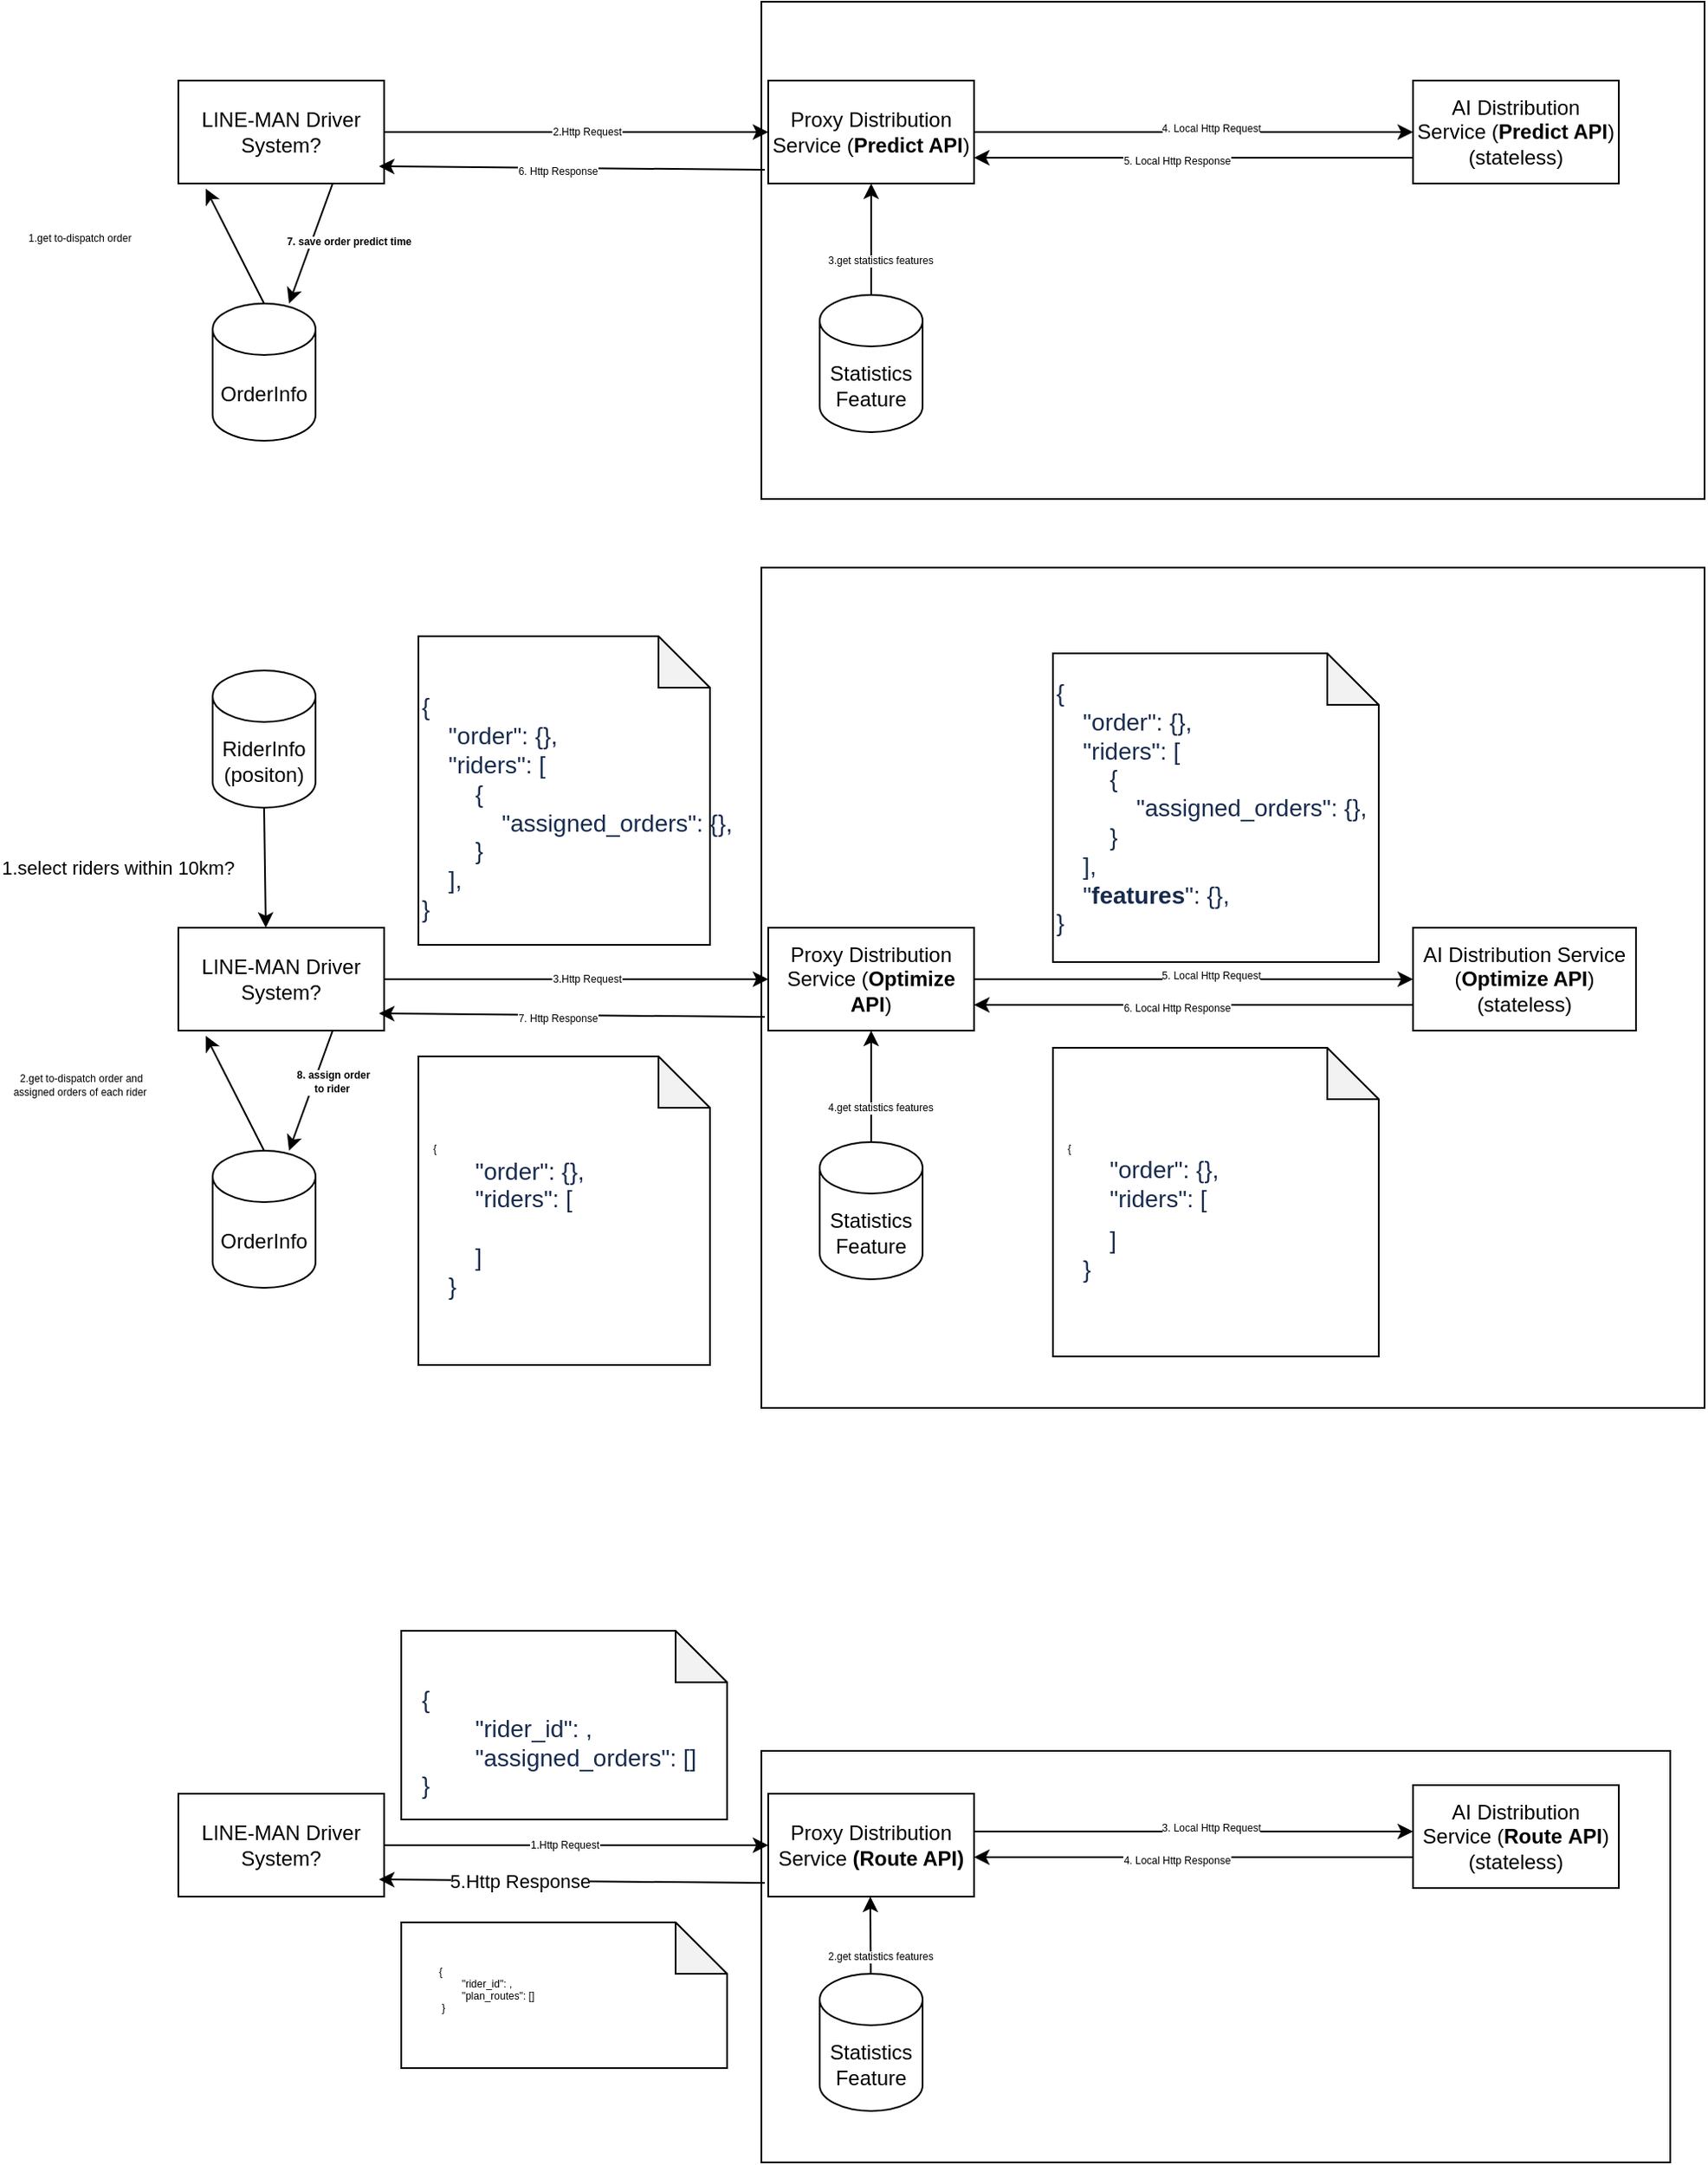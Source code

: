 <mxfile version="15.8.2" type="github">
  <diagram id="UrERXHZdIGTIm_CbAjfe" name="Page-1">
    <mxGraphModel dx="2253" dy="1841" grid="1" gridSize="10" guides="1" tooltips="1" connect="1" arrows="1" fold="1" page="1" pageScale="1" pageWidth="827" pageHeight="1169" math="0" shadow="0">
      <root>
        <mxCell id="0" />
        <mxCell id="1" parent="0" />
        <mxCell id="3THh6rw6eyRS72BGK_Mf-14" value="" style="shape=note;whiteSpace=wrap;html=1;backgroundOutline=1;darkOpacity=0.05;fontSize=6;align=left;" vertex="1" parent="1">
          <mxGeometry x="80" y="820" width="190" height="85" as="geometry" />
        </mxCell>
        <mxCell id="3THh6rw6eyRS72BGK_Mf-13" value="" style="shape=note;whiteSpace=wrap;html=1;backgroundOutline=1;darkOpacity=0.05;fontSize=6;align=left;" vertex="1" parent="1">
          <mxGeometry x="80" y="650" width="190" height="110" as="geometry" />
        </mxCell>
        <mxCell id="cH-sBmM9aZV_j8s1_zVg-36" value="" style="rounded=0;whiteSpace=wrap;html=1;fontSize=6;align=left;" parent="1" vertex="1">
          <mxGeometry x="290" y="30" width="550" height="490" as="geometry" />
        </mxCell>
        <mxCell id="cH-sBmM9aZV_j8s1_zVg-25" value="" style="shape=note;whiteSpace=wrap;html=1;backgroundOutline=1;darkOpacity=0.05;fontSize=6;align=left;" parent="1" vertex="1">
          <mxGeometry x="90" y="70" width="170" height="180" as="geometry" />
        </mxCell>
        <mxCell id="cH-sBmM9aZV_j8s1_zVg-1" value="AI Distribution Service (&lt;b&gt;Optimize API&lt;/b&gt;)&lt;br&gt;(stateless)" style="rounded=0;whiteSpace=wrap;html=1;" parent="1" vertex="1">
          <mxGeometry x="670" y="240" width="130" height="60" as="geometry" />
        </mxCell>
        <mxCell id="cH-sBmM9aZV_j8s1_zVg-2" value="Proxy Distribution Service (&lt;b&gt;Optimize API&lt;/b&gt;)" style="rounded=0;whiteSpace=wrap;html=1;" parent="1" vertex="1">
          <mxGeometry x="294" y="240" width="120" height="60" as="geometry" />
        </mxCell>
        <mxCell id="cH-sBmM9aZV_j8s1_zVg-3" value="LINE-MAN Driver System?" style="rounded=0;whiteSpace=wrap;html=1;" parent="1" vertex="1">
          <mxGeometry x="-50" y="240" width="120" height="60" as="geometry" />
        </mxCell>
        <mxCell id="cH-sBmM9aZV_j8s1_zVg-4" value="OrderInfo" style="shape=cylinder3;whiteSpace=wrap;html=1;boundedLbl=1;backgroundOutline=1;size=15;" parent="1" vertex="1">
          <mxGeometry x="-30" y="370" width="60" height="80" as="geometry" />
        </mxCell>
        <mxCell id="cH-sBmM9aZV_j8s1_zVg-5" value="" style="endArrow=classic;html=1;rounded=0;exitX=0.5;exitY=0;exitDx=0;exitDy=0;exitPerimeter=0;entryX=0.133;entryY=1.05;entryDx=0;entryDy=0;entryPerimeter=0;" parent="1" source="cH-sBmM9aZV_j8s1_zVg-4" target="cH-sBmM9aZV_j8s1_zVg-3" edge="1">
          <mxGeometry width="50" height="50" relative="1" as="geometry">
            <mxPoint x="390" y="360" as="sourcePoint" />
            <mxPoint y="300" as="targetPoint" />
          </mxGeometry>
        </mxCell>
        <mxCell id="cH-sBmM9aZV_j8s1_zVg-15" value="2.get to-dispatch order and &lt;br&gt;assigned orders of each rider&amp;nbsp;" style="edgeLabel;html=1;align=center;verticalAlign=middle;resizable=0;points=[];fontSize=6;" parent="cH-sBmM9aZV_j8s1_zVg-5" vertex="1" connectable="0">
          <mxGeometry x="0.014" y="-1" relative="1" as="geometry">
            <mxPoint x="-91" y="-4" as="offset" />
          </mxGeometry>
        </mxCell>
        <mxCell id="cH-sBmM9aZV_j8s1_zVg-6" value="RiderInfo&lt;br&gt;(positon)" style="shape=cylinder3;whiteSpace=wrap;html=1;boundedLbl=1;backgroundOutline=1;size=15;" parent="1" vertex="1">
          <mxGeometry x="-30" y="90" width="60" height="80" as="geometry" />
        </mxCell>
        <mxCell id="cH-sBmM9aZV_j8s1_zVg-7" value="" style="endArrow=classic;html=1;rounded=0;exitX=0.5;exitY=1;exitDx=0;exitDy=0;exitPerimeter=0;entryX=0.425;entryY=0;entryDx=0;entryDy=0;entryPerimeter=0;" parent="1" source="cH-sBmM9aZV_j8s1_zVg-6" target="cH-sBmM9aZV_j8s1_zVg-3" edge="1">
          <mxGeometry width="50" height="50" relative="1" as="geometry">
            <mxPoint x="20" y="380" as="sourcePoint" />
            <mxPoint x="90" y="280" as="targetPoint" />
          </mxGeometry>
        </mxCell>
        <mxCell id="cH-sBmM9aZV_j8s1_zVg-8" value="1.select riders within 10km?&amp;nbsp;" style="edgeLabel;html=1;align=center;verticalAlign=middle;resizable=0;points=[];" parent="cH-sBmM9aZV_j8s1_zVg-7" vertex="1" connectable="0">
          <mxGeometry x="-0.01" relative="1" as="geometry">
            <mxPoint x="-85" as="offset" />
          </mxGeometry>
        </mxCell>
        <mxCell id="cH-sBmM9aZV_j8s1_zVg-9" value="Statistics Feature" style="shape=cylinder3;whiteSpace=wrap;html=1;boundedLbl=1;backgroundOutline=1;size=15;" parent="1" vertex="1">
          <mxGeometry x="324" y="365" width="60" height="80" as="geometry" />
        </mxCell>
        <mxCell id="cH-sBmM9aZV_j8s1_zVg-11" value="" style="endArrow=classic;html=1;rounded=0;exitX=1;exitY=0.5;exitDx=0;exitDy=0;" parent="1" source="cH-sBmM9aZV_j8s1_zVg-2" target="cH-sBmM9aZV_j8s1_zVg-1" edge="1">
          <mxGeometry width="50" height="50" relative="1" as="geometry">
            <mxPoint x="530" y="230" as="sourcePoint" />
            <mxPoint x="580" y="180" as="targetPoint" />
          </mxGeometry>
        </mxCell>
        <mxCell id="cH-sBmM9aZV_j8s1_zVg-21" value="5. Local Http Request" style="edgeLabel;html=1;align=center;verticalAlign=middle;resizable=0;points=[];fontSize=6;" parent="cH-sBmM9aZV_j8s1_zVg-11" vertex="1" connectable="0">
          <mxGeometry x="0.08" y="2" relative="1" as="geometry">
            <mxPoint as="offset" />
          </mxGeometry>
        </mxCell>
        <mxCell id="cH-sBmM9aZV_j8s1_zVg-14" value="" style="endArrow=classic;html=1;rounded=0;exitX=1;exitY=0.5;exitDx=0;exitDy=0;" parent="1" source="cH-sBmM9aZV_j8s1_zVg-3" target="cH-sBmM9aZV_j8s1_zVg-2" edge="1">
          <mxGeometry width="50" height="50" relative="1" as="geometry">
            <mxPoint x="460" y="280" as="sourcePoint" />
            <mxPoint x="660" y="280" as="targetPoint" />
          </mxGeometry>
        </mxCell>
        <mxCell id="cH-sBmM9aZV_j8s1_zVg-16" value="3.Http Request" style="edgeLabel;html=1;align=center;verticalAlign=middle;resizable=0;points=[];fontSize=6;" parent="cH-sBmM9aZV_j8s1_zVg-14" vertex="1" connectable="0">
          <mxGeometry x="0.05" relative="1" as="geometry">
            <mxPoint as="offset" />
          </mxGeometry>
        </mxCell>
        <mxCell id="cH-sBmM9aZV_j8s1_zVg-19" value="" style="endArrow=classic;html=1;rounded=0;exitX=0.5;exitY=0;exitDx=0;exitDy=0;exitPerimeter=0;entryX=0.5;entryY=1;entryDx=0;entryDy=0;" parent="1" source="cH-sBmM9aZV_j8s1_zVg-9" target="cH-sBmM9aZV_j8s1_zVg-2" edge="1">
          <mxGeometry width="50" height="50" relative="1" as="geometry">
            <mxPoint x="350" y="380" as="sourcePoint" />
            <mxPoint x="390" y="300" as="targetPoint" />
          </mxGeometry>
        </mxCell>
        <mxCell id="cH-sBmM9aZV_j8s1_zVg-39" value="4.get statistics features&amp;nbsp;" style="edgeLabel;html=1;align=center;verticalAlign=middle;resizable=0;points=[];fontSize=6;" parent="cH-sBmM9aZV_j8s1_zVg-19" vertex="1" connectable="0">
          <mxGeometry x="-0.021" y="3" relative="1" as="geometry">
            <mxPoint x="9" y="12" as="offset" />
          </mxGeometry>
        </mxCell>
        <mxCell id="cH-sBmM9aZV_j8s1_zVg-22" value="" style="shape=note;whiteSpace=wrap;html=1;backgroundOutline=1;darkOpacity=0.05;fontSize=6;align=left;" parent="1" vertex="1">
          <mxGeometry x="460" y="80" width="190" height="180" as="geometry" />
        </mxCell>
        <mxCell id="cH-sBmM9aZV_j8s1_zVg-13" value="&lt;div&gt;&lt;font color=&quot;#172b4d&quot;&gt;&lt;span style=&quot;font-size: 14px&quot;&gt;{&lt;/span&gt;&lt;/font&gt;&lt;/div&gt;&lt;div&gt;&lt;font color=&quot;#172b4d&quot;&gt;&lt;span style=&quot;font-size: 14px&quot;&gt;&amp;nbsp; &amp;nbsp; &quot;order&quot;: {},&lt;/span&gt;&lt;/font&gt;&lt;/div&gt;&lt;div&gt;&lt;font color=&quot;#172b4d&quot;&gt;&lt;span style=&quot;font-size: 14px&quot;&gt;&amp;nbsp; &amp;nbsp; &quot;riders&quot;: [&lt;/span&gt;&lt;/font&gt;&lt;/div&gt;&lt;div&gt;&lt;font color=&quot;#172b4d&quot;&gt;&lt;span style=&quot;font-size: 14px&quot;&gt;&amp;nbsp; &amp;nbsp; &amp;nbsp; &amp;nbsp; {&lt;/span&gt;&lt;/font&gt;&lt;/div&gt;&lt;div&gt;&lt;font color=&quot;#172b4d&quot;&gt;&lt;span style=&quot;font-size: 14px&quot;&gt;&amp;nbsp; &amp;nbsp; &amp;nbsp; &amp;nbsp; &amp;nbsp; &amp;nbsp; &quot;assigned_orders&quot;: {},&lt;/span&gt;&lt;/font&gt;&lt;/div&gt;&lt;div&gt;&lt;font color=&quot;#172b4d&quot;&gt;&lt;span style=&quot;font-size: 14px&quot;&gt;&amp;nbsp; &amp;nbsp; &amp;nbsp; &amp;nbsp; }&lt;/span&gt;&lt;/font&gt;&lt;/div&gt;&lt;div&gt;&lt;font color=&quot;#172b4d&quot;&gt;&lt;span style=&quot;font-size: 14px&quot;&gt;&amp;nbsp; &amp;nbsp; ],&lt;/span&gt;&lt;/font&gt;&lt;/div&gt;&lt;div&gt;&lt;font color=&quot;#172b4d&quot;&gt;&lt;span style=&quot;font-size: 14px&quot;&gt;&amp;nbsp; &amp;nbsp; &quot;&lt;b&gt;features&lt;/b&gt;&quot;: {},&lt;/span&gt;&lt;/font&gt;&lt;/div&gt;&lt;div&gt;&lt;font color=&quot;#172b4d&quot;&gt;&lt;span style=&quot;font-size: 14px&quot;&gt;}&lt;/span&gt;&lt;/font&gt;&lt;/div&gt;" style="text;html=1;strokeColor=none;fillColor=none;align=left;verticalAlign=middle;whiteSpace=wrap;rounded=0;fontSize=6;" parent="1" vertex="1">
          <mxGeometry x="460" y="80" width="210" height="180" as="geometry" />
        </mxCell>
        <mxCell id="cH-sBmM9aZV_j8s1_zVg-23" value="&lt;div&gt;&lt;font color=&quot;#172b4d&quot;&gt;&lt;span style=&quot;font-size: 14px&quot;&gt;{&lt;/span&gt;&lt;/font&gt;&lt;/div&gt;&lt;div&gt;&lt;font color=&quot;#172b4d&quot;&gt;&lt;span style=&quot;font-size: 14px&quot;&gt;&amp;nbsp; &amp;nbsp; &quot;order&quot;: {},&lt;/span&gt;&lt;/font&gt;&lt;/div&gt;&lt;div&gt;&lt;font color=&quot;#172b4d&quot;&gt;&lt;span style=&quot;font-size: 14px&quot;&gt;&amp;nbsp; &amp;nbsp; &quot;riders&quot;: [&lt;/span&gt;&lt;/font&gt;&lt;/div&gt;&lt;div&gt;&lt;font color=&quot;#172b4d&quot;&gt;&lt;span style=&quot;font-size: 14px&quot;&gt;&amp;nbsp; &amp;nbsp; &amp;nbsp; &amp;nbsp; {&lt;/span&gt;&lt;/font&gt;&lt;/div&gt;&lt;div&gt;&lt;font color=&quot;#172b4d&quot;&gt;&lt;span style=&quot;font-size: 14px&quot;&gt;&amp;nbsp; &amp;nbsp; &amp;nbsp; &amp;nbsp; &amp;nbsp; &amp;nbsp; &quot;assigned_orders&quot;: {},&lt;/span&gt;&lt;/font&gt;&lt;/div&gt;&lt;div&gt;&lt;font color=&quot;#172b4d&quot;&gt;&lt;span style=&quot;font-size: 14px&quot;&gt;&amp;nbsp; &amp;nbsp; &amp;nbsp; &amp;nbsp; }&lt;/span&gt;&lt;/font&gt;&lt;/div&gt;&lt;div&gt;&lt;font color=&quot;#172b4d&quot;&gt;&lt;span style=&quot;font-size: 14px&quot;&gt;&amp;nbsp; &amp;nbsp; ],&lt;/span&gt;&lt;/font&gt;&lt;/div&gt;&lt;div&gt;&lt;font color=&quot;#172b4d&quot;&gt;&lt;span style=&quot;font-size: 14px&quot;&gt;}&lt;/span&gt;&lt;/font&gt;&lt;/div&gt;" style="text;html=1;strokeColor=none;fillColor=none;align=left;verticalAlign=middle;whiteSpace=wrap;rounded=0;fontSize=6;" parent="1" vertex="1">
          <mxGeometry x="90" y="80" width="190" height="180" as="geometry" />
        </mxCell>
        <mxCell id="cH-sBmM9aZV_j8s1_zVg-26" value="" style="endArrow=classic;html=1;rounded=0;entryX=1;entryY=0.75;entryDx=0;entryDy=0;exitX=0;exitY=0.75;exitDx=0;exitDy=0;" parent="1" source="cH-sBmM9aZV_j8s1_zVg-1" target="cH-sBmM9aZV_j8s1_zVg-2" edge="1">
          <mxGeometry width="50" height="50" relative="1" as="geometry">
            <mxPoint x="710" y="380" as="sourcePoint" />
            <mxPoint x="680" y="280" as="targetPoint" />
          </mxGeometry>
        </mxCell>
        <mxCell id="cH-sBmM9aZV_j8s1_zVg-27" value="6. Local Http Response" style="edgeLabel;html=1;align=center;verticalAlign=middle;resizable=0;points=[];fontSize=6;" parent="cH-sBmM9aZV_j8s1_zVg-26" vertex="1" connectable="0">
          <mxGeometry x="0.08" y="2" relative="1" as="geometry">
            <mxPoint as="offset" />
          </mxGeometry>
        </mxCell>
        <mxCell id="cH-sBmM9aZV_j8s1_zVg-28" value="" style="shape=note;whiteSpace=wrap;html=1;backgroundOutline=1;darkOpacity=0.05;fontSize=6;align=left;" parent="1" vertex="1">
          <mxGeometry x="460" y="310" width="190" height="180" as="geometry" />
        </mxCell>
        <mxCell id="cH-sBmM9aZV_j8s1_zVg-29" value="&lt;div&gt;&amp;nbsp; &amp;nbsp; {&lt;/div&gt;&lt;div&gt;&lt;font color=&quot;#172b4d&quot;&gt;&lt;span style=&quot;font-size: 14px&quot;&gt;&amp;nbsp; &amp;nbsp; &amp;nbsp; &amp;nbsp; &quot;order&quot;: {},&lt;/span&gt;&lt;/font&gt;&lt;/div&gt;&lt;div&gt;&lt;font color=&quot;#172b4d&quot;&gt;&lt;span style=&quot;font-size: 14px&quot;&gt;&amp;nbsp; &amp;nbsp; &amp;nbsp; &amp;nbsp; &quot;riders&quot;: [&lt;/span&gt;&lt;/font&gt;&lt;/div&gt;&lt;div&gt;&lt;br&gt;&lt;/div&gt;&lt;div&gt;&lt;font color=&quot;#172b4d&quot;&gt;&lt;span style=&quot;font-size: 14px&quot;&gt;&amp;nbsp; &amp;nbsp; &amp;nbsp; &amp;nbsp; ]&lt;/span&gt;&lt;/font&gt;&lt;/div&gt;&lt;div&gt;&lt;font color=&quot;#172b4d&quot;&gt;&lt;span style=&quot;font-size: 14px&quot;&gt;&amp;nbsp; &amp;nbsp; }&lt;/span&gt;&lt;/font&gt;&lt;/div&gt;&lt;div&gt;&lt;br&gt;&lt;/div&gt;" style="text;html=1;strokeColor=none;fillColor=none;align=left;verticalAlign=middle;whiteSpace=wrap;rounded=0;fontSize=6;" parent="1" vertex="1">
          <mxGeometry x="460" y="320" width="210" height="180" as="geometry" />
        </mxCell>
        <mxCell id="cH-sBmM9aZV_j8s1_zVg-30" value="" style="endArrow=classic;html=1;rounded=0;entryX=1;entryY=0.75;entryDx=0;entryDy=0;exitX=-0.017;exitY=0.867;exitDx=0;exitDy=0;exitPerimeter=0;" parent="1" source="cH-sBmM9aZV_j8s1_zVg-2" edge="1">
          <mxGeometry width="50" height="50" relative="1" as="geometry">
            <mxPoint x="290" y="290" as="sourcePoint" />
            <mxPoint x="67" y="290" as="targetPoint" />
          </mxGeometry>
        </mxCell>
        <mxCell id="cH-sBmM9aZV_j8s1_zVg-31" value="7. Http Response" style="edgeLabel;html=1;align=center;verticalAlign=middle;resizable=0;points=[];fontSize=6;" parent="cH-sBmM9aZV_j8s1_zVg-30" vertex="1" connectable="0">
          <mxGeometry x="0.08" y="2" relative="1" as="geometry">
            <mxPoint as="offset" />
          </mxGeometry>
        </mxCell>
        <mxCell id="cH-sBmM9aZV_j8s1_zVg-32" value="" style="shape=note;whiteSpace=wrap;html=1;backgroundOutline=1;darkOpacity=0.05;fontSize=6;align=left;" parent="1" vertex="1">
          <mxGeometry x="90" y="315" width="170" height="180" as="geometry" />
        </mxCell>
        <mxCell id="cH-sBmM9aZV_j8s1_zVg-33" value="&lt;div&gt;&amp;nbsp; &amp;nbsp; {&lt;/div&gt;&lt;div&gt;&lt;font color=&quot;#172b4d&quot;&gt;&lt;span style=&quot;font-size: 14px&quot;&gt;&amp;nbsp; &amp;nbsp; &amp;nbsp; &amp;nbsp; &quot;order&quot;: {},&lt;/span&gt;&lt;/font&gt;&lt;/div&gt;&lt;div&gt;&lt;font color=&quot;#172b4d&quot;&gt;&lt;span style=&quot;font-size: 14px&quot;&gt;&amp;nbsp; &amp;nbsp; &amp;nbsp; &amp;nbsp; &quot;riders&quot;: [&lt;/span&gt;&lt;/font&gt;&lt;/div&gt;&lt;div&gt;&lt;font color=&quot;#172b4d&quot;&gt;&lt;span style=&quot;font-size: 14px&quot;&gt;&amp;nbsp;&amp;nbsp;&lt;/span&gt;&lt;/font&gt;&lt;/div&gt;&lt;div&gt;&lt;font color=&quot;#172b4d&quot;&gt;&lt;span style=&quot;font-size: 14px&quot;&gt;&amp;nbsp; &amp;nbsp; &amp;nbsp; &amp;nbsp; ]&lt;/span&gt;&lt;/font&gt;&lt;/div&gt;&lt;div&gt;&lt;font color=&quot;#172b4d&quot;&gt;&lt;span style=&quot;font-size: 14px&quot;&gt;&amp;nbsp; &amp;nbsp; }&lt;/span&gt;&lt;/font&gt;&lt;/div&gt;&lt;div&gt;&lt;br&gt;&lt;/div&gt;" style="text;html=1;strokeColor=none;fillColor=none;align=left;verticalAlign=middle;whiteSpace=wrap;rounded=0;fontSize=6;" parent="1" vertex="1">
          <mxGeometry x="90" y="325" width="170" height="180" as="geometry" />
        </mxCell>
        <mxCell id="cH-sBmM9aZV_j8s1_zVg-43" value="&lt;b&gt;8. assign order &lt;br&gt;to rider&amp;nbsp;&lt;/b&gt;" style="endArrow=classic;html=1;rounded=0;fontSize=6;exitX=0.75;exitY=1;exitDx=0;exitDy=0;" parent="1" source="cH-sBmM9aZV_j8s1_zVg-3" target="cH-sBmM9aZV_j8s1_zVg-4" edge="1">
          <mxGeometry x="-0.243" y="10" width="50" height="50" relative="1" as="geometry">
            <mxPoint x="-50" y="570" as="sourcePoint" />
            <mxPoint x="60" y="410" as="targetPoint" />
            <mxPoint as="offset" />
          </mxGeometry>
        </mxCell>
        <mxCell id="cH-sBmM9aZV_j8s1_zVg-44" value="" style="rounded=0;whiteSpace=wrap;html=1;fontSize=6;align=left;" parent="1" vertex="1">
          <mxGeometry x="290" y="720" width="530" height="240" as="geometry" />
        </mxCell>
        <mxCell id="cH-sBmM9aZV_j8s1_zVg-47" value="Proxy Distribution Service &lt;b&gt;(Route API)&lt;/b&gt;" style="rounded=0;whiteSpace=wrap;html=1;" parent="1" vertex="1">
          <mxGeometry x="294" y="745" width="120" height="60" as="geometry" />
        </mxCell>
        <mxCell id="cH-sBmM9aZV_j8s1_zVg-48" value="LINE-MAN Driver System?" style="rounded=0;whiteSpace=wrap;html=1;" parent="1" vertex="1">
          <mxGeometry x="-50" y="745" width="120" height="60" as="geometry" />
        </mxCell>
        <mxCell id="cH-sBmM9aZV_j8s1_zVg-56" value="Statistics Feature" style="shape=cylinder3;whiteSpace=wrap;html=1;boundedLbl=1;backgroundOutline=1;size=15;" parent="1" vertex="1">
          <mxGeometry x="324" y="850" width="60" height="80" as="geometry" />
        </mxCell>
        <mxCell id="cH-sBmM9aZV_j8s1_zVg-59" value="" style="endArrow=classic;html=1;rounded=0;exitX=1;exitY=0.5;exitDx=0;exitDy=0;" parent="1" source="cH-sBmM9aZV_j8s1_zVg-48" target="cH-sBmM9aZV_j8s1_zVg-47" edge="1">
          <mxGeometry width="50" height="50" relative="1" as="geometry">
            <mxPoint x="460" y="785" as="sourcePoint" />
            <mxPoint x="660" y="785" as="targetPoint" />
          </mxGeometry>
        </mxCell>
        <mxCell id="cH-sBmM9aZV_j8s1_zVg-60" value="1.Http Request" style="edgeLabel;html=1;align=center;verticalAlign=middle;resizable=0;points=[];fontSize=6;" parent="cH-sBmM9aZV_j8s1_zVg-59" vertex="1" connectable="0">
          <mxGeometry x="0.05" relative="1" as="geometry">
            <mxPoint x="-13" as="offset" />
          </mxGeometry>
        </mxCell>
        <mxCell id="cH-sBmM9aZV_j8s1_zVg-72" value="" style="endArrow=classic;html=1;rounded=0;entryX=1;entryY=0.75;entryDx=0;entryDy=0;exitX=-0.017;exitY=0.867;exitDx=0;exitDy=0;exitPerimeter=0;" parent="1" source="cH-sBmM9aZV_j8s1_zVg-47" edge="1">
          <mxGeometry width="50" height="50" relative="1" as="geometry">
            <mxPoint x="290" y="795" as="sourcePoint" />
            <mxPoint x="67" y="795" as="targetPoint" />
          </mxGeometry>
        </mxCell>
        <mxCell id="3THh6rw6eyRS72BGK_Mf-8" value="5.Http Response" style="edgeLabel;html=1;align=center;verticalAlign=middle;resizable=0;points=[];" vertex="1" connectable="0" parent="cH-sBmM9aZV_j8s1_zVg-72">
          <mxGeometry x="0.271" relative="1" as="geometry">
            <mxPoint as="offset" />
          </mxGeometry>
        </mxCell>
        <mxCell id="Hgnv39hh0aSXIoxlsFgb-1" value="" style="rounded=0;whiteSpace=wrap;html=1;fontSize=6;align=left;" parent="1" vertex="1">
          <mxGeometry x="290" y="-300" width="550" height="290" as="geometry" />
        </mxCell>
        <mxCell id="Hgnv39hh0aSXIoxlsFgb-3" value="AI Distribution Service (&lt;b&gt;Predict API&lt;/b&gt;)&lt;br&gt;(stateless)" style="rounded=0;whiteSpace=wrap;html=1;" parent="1" vertex="1">
          <mxGeometry x="670" y="-254" width="120" height="60" as="geometry" />
        </mxCell>
        <mxCell id="Hgnv39hh0aSXIoxlsFgb-4" value="Proxy Distribution Service (&lt;b&gt;Predict API&lt;/b&gt;)" style="rounded=0;whiteSpace=wrap;html=1;" parent="1" vertex="1">
          <mxGeometry x="294" y="-254" width="120" height="60" as="geometry" />
        </mxCell>
        <mxCell id="Hgnv39hh0aSXIoxlsFgb-5" value="LINE-MAN Driver System?" style="rounded=0;whiteSpace=wrap;html=1;" parent="1" vertex="1">
          <mxGeometry x="-50" y="-254" width="120" height="60" as="geometry" />
        </mxCell>
        <mxCell id="Hgnv39hh0aSXIoxlsFgb-6" value="OrderInfo" style="shape=cylinder3;whiteSpace=wrap;html=1;boundedLbl=1;backgroundOutline=1;size=15;" parent="1" vertex="1">
          <mxGeometry x="-30" y="-124" width="60" height="80" as="geometry" />
        </mxCell>
        <mxCell id="Hgnv39hh0aSXIoxlsFgb-7" value="" style="endArrow=classic;html=1;rounded=0;exitX=0.5;exitY=0;exitDx=0;exitDy=0;exitPerimeter=0;entryX=0.133;entryY=1.05;entryDx=0;entryDy=0;entryPerimeter=0;" parent="1" source="Hgnv39hh0aSXIoxlsFgb-6" target="Hgnv39hh0aSXIoxlsFgb-5" edge="1">
          <mxGeometry width="50" height="50" relative="1" as="geometry">
            <mxPoint x="390" y="-134" as="sourcePoint" />
            <mxPoint x="-1.776e-15" y="-194" as="targetPoint" />
          </mxGeometry>
        </mxCell>
        <mxCell id="Hgnv39hh0aSXIoxlsFgb-8" value="1.get to-dispatch order&amp;nbsp;" style="edgeLabel;html=1;align=center;verticalAlign=middle;resizable=0;points=[];fontSize=6;" parent="Hgnv39hh0aSXIoxlsFgb-7" vertex="1" connectable="0">
          <mxGeometry x="0.014" y="-1" relative="1" as="geometry">
            <mxPoint x="-91" y="-4" as="offset" />
          </mxGeometry>
        </mxCell>
        <mxCell id="Hgnv39hh0aSXIoxlsFgb-12" value="Statistics Feature" style="shape=cylinder3;whiteSpace=wrap;html=1;boundedLbl=1;backgroundOutline=1;size=15;" parent="1" vertex="1">
          <mxGeometry x="324" y="-129" width="60" height="80" as="geometry" />
        </mxCell>
        <mxCell id="Hgnv39hh0aSXIoxlsFgb-14" value="" style="endArrow=classic;html=1;rounded=0;exitX=1;exitY=0.5;exitDx=0;exitDy=0;" parent="1" source="Hgnv39hh0aSXIoxlsFgb-4" target="Hgnv39hh0aSXIoxlsFgb-3" edge="1">
          <mxGeometry width="50" height="50" relative="1" as="geometry">
            <mxPoint x="530" y="-264" as="sourcePoint" />
            <mxPoint x="580" y="-314" as="targetPoint" />
          </mxGeometry>
        </mxCell>
        <mxCell id="Hgnv39hh0aSXIoxlsFgb-15" value="4. Local Http Request" style="edgeLabel;html=1;align=center;verticalAlign=middle;resizable=0;points=[];fontSize=6;" parent="Hgnv39hh0aSXIoxlsFgb-14" vertex="1" connectable="0">
          <mxGeometry x="0.08" y="2" relative="1" as="geometry">
            <mxPoint as="offset" />
          </mxGeometry>
        </mxCell>
        <mxCell id="Hgnv39hh0aSXIoxlsFgb-16" value="" style="endArrow=classic;html=1;rounded=0;exitX=1;exitY=0.5;exitDx=0;exitDy=0;" parent="1" source="Hgnv39hh0aSXIoxlsFgb-5" target="Hgnv39hh0aSXIoxlsFgb-4" edge="1">
          <mxGeometry width="50" height="50" relative="1" as="geometry">
            <mxPoint x="460" y="-214" as="sourcePoint" />
            <mxPoint x="660" y="-214" as="targetPoint" />
          </mxGeometry>
        </mxCell>
        <mxCell id="Hgnv39hh0aSXIoxlsFgb-17" value="2.Http Request" style="edgeLabel;html=1;align=center;verticalAlign=middle;resizable=0;points=[];fontSize=6;" parent="Hgnv39hh0aSXIoxlsFgb-16" vertex="1" connectable="0">
          <mxGeometry x="0.05" relative="1" as="geometry">
            <mxPoint as="offset" />
          </mxGeometry>
        </mxCell>
        <mxCell id="Hgnv39hh0aSXIoxlsFgb-20" value="" style="endArrow=classic;html=1;rounded=0;exitX=0.5;exitY=0;exitDx=0;exitDy=0;exitPerimeter=0;entryX=0.5;entryY=1;entryDx=0;entryDy=0;" parent="1" source="Hgnv39hh0aSXIoxlsFgb-12" target="Hgnv39hh0aSXIoxlsFgb-4" edge="1">
          <mxGeometry width="50" height="50" relative="1" as="geometry">
            <mxPoint x="350" y="-114" as="sourcePoint" />
            <mxPoint x="390" y="-194" as="targetPoint" />
          </mxGeometry>
        </mxCell>
        <mxCell id="Hgnv39hh0aSXIoxlsFgb-21" value="3.get statistics features&amp;nbsp;" style="edgeLabel;html=1;align=center;verticalAlign=middle;resizable=0;points=[];fontSize=6;" parent="Hgnv39hh0aSXIoxlsFgb-20" vertex="1" connectable="0">
          <mxGeometry x="-0.021" y="3" relative="1" as="geometry">
            <mxPoint x="9" y="12" as="offset" />
          </mxGeometry>
        </mxCell>
        <mxCell id="Hgnv39hh0aSXIoxlsFgb-25" value="" style="endArrow=classic;html=1;rounded=0;entryX=1;entryY=0.75;entryDx=0;entryDy=0;exitX=0;exitY=0.75;exitDx=0;exitDy=0;" parent="1" source="Hgnv39hh0aSXIoxlsFgb-3" target="Hgnv39hh0aSXIoxlsFgb-4" edge="1">
          <mxGeometry width="50" height="50" relative="1" as="geometry">
            <mxPoint x="710" y="-114" as="sourcePoint" />
            <mxPoint x="680" y="-214" as="targetPoint" />
          </mxGeometry>
        </mxCell>
        <mxCell id="Hgnv39hh0aSXIoxlsFgb-26" value="5. Local Http Response" style="edgeLabel;html=1;align=center;verticalAlign=middle;resizable=0;points=[];fontSize=6;" parent="Hgnv39hh0aSXIoxlsFgb-25" vertex="1" connectable="0">
          <mxGeometry x="0.08" y="2" relative="1" as="geometry">
            <mxPoint as="offset" />
          </mxGeometry>
        </mxCell>
        <mxCell id="Hgnv39hh0aSXIoxlsFgb-29" value="" style="endArrow=classic;html=1;rounded=0;entryX=1;entryY=0.75;entryDx=0;entryDy=0;exitX=-0.017;exitY=0.867;exitDx=0;exitDy=0;exitPerimeter=0;" parent="1" source="Hgnv39hh0aSXIoxlsFgb-4" edge="1">
          <mxGeometry width="50" height="50" relative="1" as="geometry">
            <mxPoint x="290" y="-204" as="sourcePoint" />
            <mxPoint x="67" y="-204" as="targetPoint" />
          </mxGeometry>
        </mxCell>
        <mxCell id="Hgnv39hh0aSXIoxlsFgb-30" value="6. Http Response" style="edgeLabel;html=1;align=center;verticalAlign=middle;resizable=0;points=[];fontSize=6;" parent="Hgnv39hh0aSXIoxlsFgb-29" vertex="1" connectable="0">
          <mxGeometry x="0.08" y="2" relative="1" as="geometry">
            <mxPoint as="offset" />
          </mxGeometry>
        </mxCell>
        <mxCell id="Hgnv39hh0aSXIoxlsFgb-35" value="&lt;b&gt;7. save order predict time&amp;nbsp;&lt;/b&gt;" style="endArrow=classic;html=1;rounded=0;fontSize=6;exitX=0.75;exitY=1;exitDx=0;exitDy=0;" parent="1" source="Hgnv39hh0aSXIoxlsFgb-5" target="Hgnv39hh0aSXIoxlsFgb-6" edge="1">
          <mxGeometry x="-0.234" y="21" width="50" height="50" relative="1" as="geometry">
            <mxPoint x="-50" y="76" as="sourcePoint" />
            <mxPoint x="60" y="-84" as="targetPoint" />
            <mxPoint as="offset" />
          </mxGeometry>
        </mxCell>
        <mxCell id="3THh6rw6eyRS72BGK_Mf-1" value="AI Distribution Service (&lt;b&gt;Route&amp;nbsp;API&lt;/b&gt;)&lt;br&gt;(stateless)" style="rounded=0;whiteSpace=wrap;html=1;" vertex="1" parent="1">
          <mxGeometry x="670" y="740" width="120" height="60" as="geometry" />
        </mxCell>
        <mxCell id="3THh6rw6eyRS72BGK_Mf-2" value="" style="endArrow=classic;html=1;rounded=0;exitX=1;exitY=0.5;exitDx=0;exitDy=0;" edge="1" parent="1">
          <mxGeometry width="50" height="50" relative="1" as="geometry">
            <mxPoint x="414" y="767" as="sourcePoint" />
            <mxPoint x="670" y="767" as="targetPoint" />
          </mxGeometry>
        </mxCell>
        <mxCell id="3THh6rw6eyRS72BGK_Mf-3" value="3. Local Http Request" style="edgeLabel;html=1;align=center;verticalAlign=middle;resizable=0;points=[];fontSize=6;" vertex="1" connectable="0" parent="3THh6rw6eyRS72BGK_Mf-2">
          <mxGeometry x="0.08" y="2" relative="1" as="geometry">
            <mxPoint as="offset" />
          </mxGeometry>
        </mxCell>
        <mxCell id="3THh6rw6eyRS72BGK_Mf-4" value="" style="endArrow=classic;html=1;rounded=0;entryX=1;entryY=0.75;entryDx=0;entryDy=0;exitX=0;exitY=0.75;exitDx=0;exitDy=0;" edge="1" parent="1">
          <mxGeometry width="50" height="50" relative="1" as="geometry">
            <mxPoint x="670" y="782" as="sourcePoint" />
            <mxPoint x="414" y="782" as="targetPoint" />
          </mxGeometry>
        </mxCell>
        <mxCell id="3THh6rw6eyRS72BGK_Mf-5" value="4. Local Http Response" style="edgeLabel;html=1;align=center;verticalAlign=middle;resizable=0;points=[];fontSize=6;" vertex="1" connectable="0" parent="3THh6rw6eyRS72BGK_Mf-4">
          <mxGeometry x="0.08" y="2" relative="1" as="geometry">
            <mxPoint as="offset" />
          </mxGeometry>
        </mxCell>
        <mxCell id="3THh6rw6eyRS72BGK_Mf-6" value="" style="endArrow=classic;html=1;rounded=0;entryX=0.5;entryY=1;entryDx=0;entryDy=0;" edge="1" parent="1" source="cH-sBmM9aZV_j8s1_zVg-56">
          <mxGeometry width="50" height="50" relative="1" as="geometry">
            <mxPoint x="353.5" y="870" as="sourcePoint" />
            <mxPoint x="353.5" y="805" as="targetPoint" />
          </mxGeometry>
        </mxCell>
        <mxCell id="3THh6rw6eyRS72BGK_Mf-7" value="2.get statistics features&amp;nbsp;" style="edgeLabel;html=1;align=center;verticalAlign=middle;resizable=0;points=[];fontSize=6;" vertex="1" connectable="0" parent="3THh6rw6eyRS72BGK_Mf-6">
          <mxGeometry x="-0.021" y="3" relative="1" as="geometry">
            <mxPoint x="9" y="12" as="offset" />
          </mxGeometry>
        </mxCell>
        <mxCell id="3THh6rw6eyRS72BGK_Mf-10" value="&lt;div&gt;&lt;span style=&quot;font-size: 14px ; color: rgb(23 , 43 , 77)&quot;&gt;{&lt;/span&gt;&lt;br&gt;&lt;/div&gt;&lt;div&gt;&lt;font color=&quot;#172b4d&quot;&gt;&lt;span style=&quot;font-size: 14px&quot;&gt;&amp;nbsp; &amp;nbsp; &amp;nbsp; &amp;nbsp; &quot;rider_id&quot;: ,&lt;/span&gt;&lt;/font&gt;&lt;/div&gt;&lt;div&gt;&lt;font color=&quot;#172b4d&quot;&gt;&lt;span style=&quot;font-size: 14px&quot;&gt;&amp;nbsp; &amp;nbsp; &amp;nbsp; &amp;nbsp; &quot;assigned_orders&quot;: []&lt;/span&gt;&lt;/font&gt;&lt;/div&gt;&lt;div&gt;&lt;font color=&quot;#172b4d&quot;&gt;&lt;span style=&quot;font-size: 14px&quot;&gt;}&lt;/span&gt;&lt;/font&gt;&lt;/div&gt;" style="text;html=1;strokeColor=none;fillColor=none;align=left;verticalAlign=middle;whiteSpace=wrap;rounded=0;fontSize=6;" vertex="1" parent="1">
          <mxGeometry x="90" y="625" width="190" height="180" as="geometry" />
        </mxCell>
        <mxCell id="3THh6rw6eyRS72BGK_Mf-11" value="&lt;div&gt;&lt;span&gt;{&lt;/span&gt;&lt;br&gt;&lt;/div&gt;&lt;div&gt;&lt;span style=&quot;font-size: 6px&quot;&gt;&amp;nbsp; &amp;nbsp; &amp;nbsp; &amp;nbsp; &quot;rider_id&quot;: ,&lt;/span&gt;&lt;/div&gt;&lt;div&gt;&lt;span style=&quot;font-size: 6px&quot;&gt;&amp;nbsp; &amp;nbsp; &amp;nbsp; &amp;nbsp; &quot;plan_routes&quot;: []&lt;/span&gt;&lt;/div&gt;&lt;div&gt;&lt;span style=&quot;font-size: 6px&quot;&gt;&amp;nbsp;}&lt;/span&gt;&lt;/div&gt;&lt;div&gt;&lt;br&gt;&lt;/div&gt;" style="text;html=1;strokeColor=none;fillColor=none;align=left;verticalAlign=middle;whiteSpace=wrap;rounded=0;fontSize=6;" vertex="1" parent="1">
          <mxGeometry x="100" y="782.5" width="150" height="160" as="geometry" />
        </mxCell>
      </root>
    </mxGraphModel>
  </diagram>
</mxfile>
